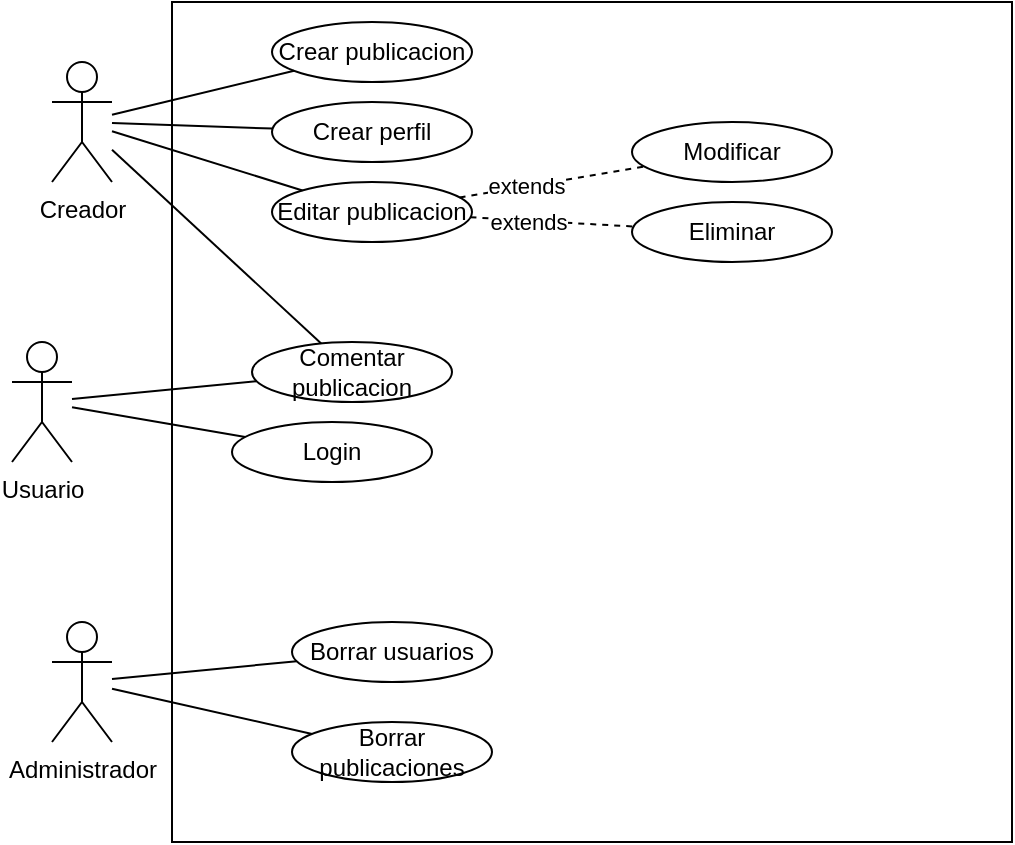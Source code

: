 <mxfile version="24.0.8" type="device">
  <diagram name="Page-1" id="Znto9FVgVtvIZ5vv3stq">
    <mxGraphModel dx="1005" dy="541" grid="1" gridSize="10" guides="1" tooltips="1" connect="1" arrows="1" fold="1" page="1" pageScale="1" pageWidth="850" pageHeight="1100" math="0" shadow="0">
      <root>
        <mxCell id="0" />
        <mxCell id="1" parent="0" />
        <mxCell id="R0-Zm9OjZg580dUjRL0N-1" value="Usuario" style="shape=umlActor;verticalLabelPosition=bottom;verticalAlign=top;html=1;" vertex="1" parent="1">
          <mxGeometry x="130" y="230" width="30" height="60" as="geometry" />
        </mxCell>
        <mxCell id="R0-Zm9OjZg580dUjRL0N-3" value="" style="whiteSpace=wrap;html=1;aspect=fixed;" vertex="1" parent="1">
          <mxGeometry x="210" y="60" width="420" height="420" as="geometry" />
        </mxCell>
        <mxCell id="R0-Zm9OjZg580dUjRL0N-4" value="Creador" style="shape=umlActor;verticalLabelPosition=bottom;verticalAlign=top;html=1;" vertex="1" parent="1">
          <mxGeometry x="150" y="90" width="30" height="60" as="geometry" />
        </mxCell>
        <mxCell id="R0-Zm9OjZg580dUjRL0N-5" value="&lt;div&gt;Administrador&lt;/div&gt;" style="shape=umlActor;verticalLabelPosition=bottom;verticalAlign=top;html=1;" vertex="1" parent="1">
          <mxGeometry x="150" y="370" width="30" height="60" as="geometry" />
        </mxCell>
        <mxCell id="R0-Zm9OjZg580dUjRL0N-7" value="Login" style="ellipse;whiteSpace=wrap;html=1;" vertex="1" parent="1">
          <mxGeometry x="240" y="270" width="100" height="30" as="geometry" />
        </mxCell>
        <mxCell id="R0-Zm9OjZg580dUjRL0N-11" value="" style="endArrow=none;html=1;rounded=0;" edge="1" parent="1" source="R0-Zm9OjZg580dUjRL0N-1" target="R0-Zm9OjZg580dUjRL0N-7">
          <mxGeometry width="50" height="50" relative="1" as="geometry">
            <mxPoint x="190" y="270" as="sourcePoint" />
            <mxPoint x="250" y="270" as="targetPoint" />
          </mxGeometry>
        </mxCell>
        <mxCell id="R0-Zm9OjZg580dUjRL0N-13" value="Crear publicacion" style="ellipse;whiteSpace=wrap;html=1;" vertex="1" parent="1">
          <mxGeometry x="260" y="70" width="100" height="30" as="geometry" />
        </mxCell>
        <mxCell id="R0-Zm9OjZg580dUjRL0N-14" value="" style="endArrow=none;html=1;rounded=0;" edge="1" parent="1" source="R0-Zm9OjZg580dUjRL0N-4" target="R0-Zm9OjZg580dUjRL0N-13">
          <mxGeometry width="50" height="50" relative="1" as="geometry">
            <mxPoint x="190" y="270" as="sourcePoint" />
            <mxPoint x="250" y="270" as="targetPoint" />
          </mxGeometry>
        </mxCell>
        <mxCell id="R0-Zm9OjZg580dUjRL0N-15" value="Crear perfil" style="ellipse;whiteSpace=wrap;html=1;" vertex="1" parent="1">
          <mxGeometry x="260" y="110" width="100" height="30" as="geometry" />
        </mxCell>
        <mxCell id="R0-Zm9OjZg580dUjRL0N-16" value="" style="endArrow=none;html=1;rounded=0;" edge="1" parent="1" source="R0-Zm9OjZg580dUjRL0N-4" target="R0-Zm9OjZg580dUjRL0N-15">
          <mxGeometry width="50" height="50" relative="1" as="geometry">
            <mxPoint x="190" y="273" as="sourcePoint" />
            <mxPoint x="344" y="306" as="targetPoint" />
          </mxGeometry>
        </mxCell>
        <mxCell id="R0-Zm9OjZg580dUjRL0N-17" value="Comentar publicacion" style="ellipse;whiteSpace=wrap;html=1;" vertex="1" parent="1">
          <mxGeometry x="250" y="230" width="100" height="30" as="geometry" />
        </mxCell>
        <mxCell id="R0-Zm9OjZg580dUjRL0N-20" value="" style="endArrow=none;html=1;rounded=0;" edge="1" parent="1" source="R0-Zm9OjZg580dUjRL0N-1" target="R0-Zm9OjZg580dUjRL0N-17">
          <mxGeometry width="50" height="50" relative="1" as="geometry">
            <mxPoint x="190" y="147" as="sourcePoint" />
            <mxPoint x="287" y="256" as="targetPoint" />
          </mxGeometry>
        </mxCell>
        <mxCell id="R0-Zm9OjZg580dUjRL0N-22" value="Borrar usuarios" style="ellipse;whiteSpace=wrap;html=1;" vertex="1" parent="1">
          <mxGeometry x="270" y="370" width="100" height="30" as="geometry" />
        </mxCell>
        <mxCell id="R0-Zm9OjZg580dUjRL0N-23" value="Borrar publicaciones" style="ellipse;whiteSpace=wrap;html=1;" vertex="1" parent="1">
          <mxGeometry x="270" y="420" width="100" height="30" as="geometry" />
        </mxCell>
        <mxCell id="R0-Zm9OjZg580dUjRL0N-24" value="" style="endArrow=none;html=1;rounded=0;" edge="1" parent="1" source="R0-Zm9OjZg580dUjRL0N-5" target="R0-Zm9OjZg580dUjRL0N-22">
          <mxGeometry width="50" height="50" relative="1" as="geometry">
            <mxPoint x="190" y="393" as="sourcePoint" />
            <mxPoint x="287" y="284" as="targetPoint" />
          </mxGeometry>
        </mxCell>
        <mxCell id="R0-Zm9OjZg580dUjRL0N-25" value="" style="endArrow=none;html=1;rounded=0;" edge="1" parent="1" source="R0-Zm9OjZg580dUjRL0N-5" target="R0-Zm9OjZg580dUjRL0N-23">
          <mxGeometry width="50" height="50" relative="1" as="geometry">
            <mxPoint x="190" y="409" as="sourcePoint" />
            <mxPoint x="282" y="400" as="targetPoint" />
          </mxGeometry>
        </mxCell>
        <mxCell id="R0-Zm9OjZg580dUjRL0N-27" value="Editar publicacion" style="ellipse;whiteSpace=wrap;html=1;" vertex="1" parent="1">
          <mxGeometry x="260" y="150" width="100" height="30" as="geometry" />
        </mxCell>
        <mxCell id="R0-Zm9OjZg580dUjRL0N-28" value="Modificar" style="ellipse;whiteSpace=wrap;html=1;" vertex="1" parent="1">
          <mxGeometry x="440" y="120" width="100" height="30" as="geometry" />
        </mxCell>
        <mxCell id="R0-Zm9OjZg580dUjRL0N-29" value="Eliminar" style="ellipse;whiteSpace=wrap;html=1;" vertex="1" parent="1">
          <mxGeometry x="440" y="160" width="100" height="30" as="geometry" />
        </mxCell>
        <mxCell id="R0-Zm9OjZg580dUjRL0N-30" value="" style="endArrow=none;dashed=1;html=1;rounded=0;" edge="1" parent="1" source="R0-Zm9OjZg580dUjRL0N-27" target="R0-Zm9OjZg580dUjRL0N-29">
          <mxGeometry width="50" height="50" relative="1" as="geometry">
            <mxPoint x="350" y="200" as="sourcePoint" />
            <mxPoint x="400" y="150" as="targetPoint" />
          </mxGeometry>
        </mxCell>
        <mxCell id="R0-Zm9OjZg580dUjRL0N-31" value="extends" style="edgeLabel;html=1;align=center;verticalAlign=middle;resizable=0;points=[];" vertex="1" connectable="0" parent="R0-Zm9OjZg580dUjRL0N-30">
          <mxGeometry x="-0.287" relative="1" as="geometry">
            <mxPoint as="offset" />
          </mxGeometry>
        </mxCell>
        <mxCell id="R0-Zm9OjZg580dUjRL0N-33" value="" style="endArrow=none;dashed=1;html=1;rounded=0;" edge="1" parent="1" source="R0-Zm9OjZg580dUjRL0N-27" target="R0-Zm9OjZg580dUjRL0N-28">
          <mxGeometry width="50" height="50" relative="1" as="geometry">
            <mxPoint x="368" y="180" as="sourcePoint" />
            <mxPoint x="473" y="190" as="targetPoint" />
          </mxGeometry>
        </mxCell>
        <mxCell id="R0-Zm9OjZg580dUjRL0N-34" value="extends" style="edgeLabel;html=1;align=center;verticalAlign=middle;resizable=0;points=[];" vertex="1" connectable="0" parent="R0-Zm9OjZg580dUjRL0N-33">
          <mxGeometry x="-0.287" relative="1" as="geometry">
            <mxPoint as="offset" />
          </mxGeometry>
        </mxCell>
        <mxCell id="R0-Zm9OjZg580dUjRL0N-35" value="" style="endArrow=none;html=1;rounded=0;" edge="1" parent="1" source="R0-Zm9OjZg580dUjRL0N-4" target="R0-Zm9OjZg580dUjRL0N-27">
          <mxGeometry width="50" height="50" relative="1" as="geometry">
            <mxPoint x="210" y="180" as="sourcePoint" />
            <mxPoint x="260" y="130" as="targetPoint" />
          </mxGeometry>
        </mxCell>
        <mxCell id="R0-Zm9OjZg580dUjRL0N-38" value="" style="endArrow=none;html=1;rounded=0;" edge="1" parent="1" source="R0-Zm9OjZg580dUjRL0N-4" target="R0-Zm9OjZg580dUjRL0N-17">
          <mxGeometry width="50" height="50" relative="1" as="geometry">
            <mxPoint x="190" y="135" as="sourcePoint" />
            <mxPoint x="285" y="164" as="targetPoint" />
          </mxGeometry>
        </mxCell>
      </root>
    </mxGraphModel>
  </diagram>
</mxfile>
